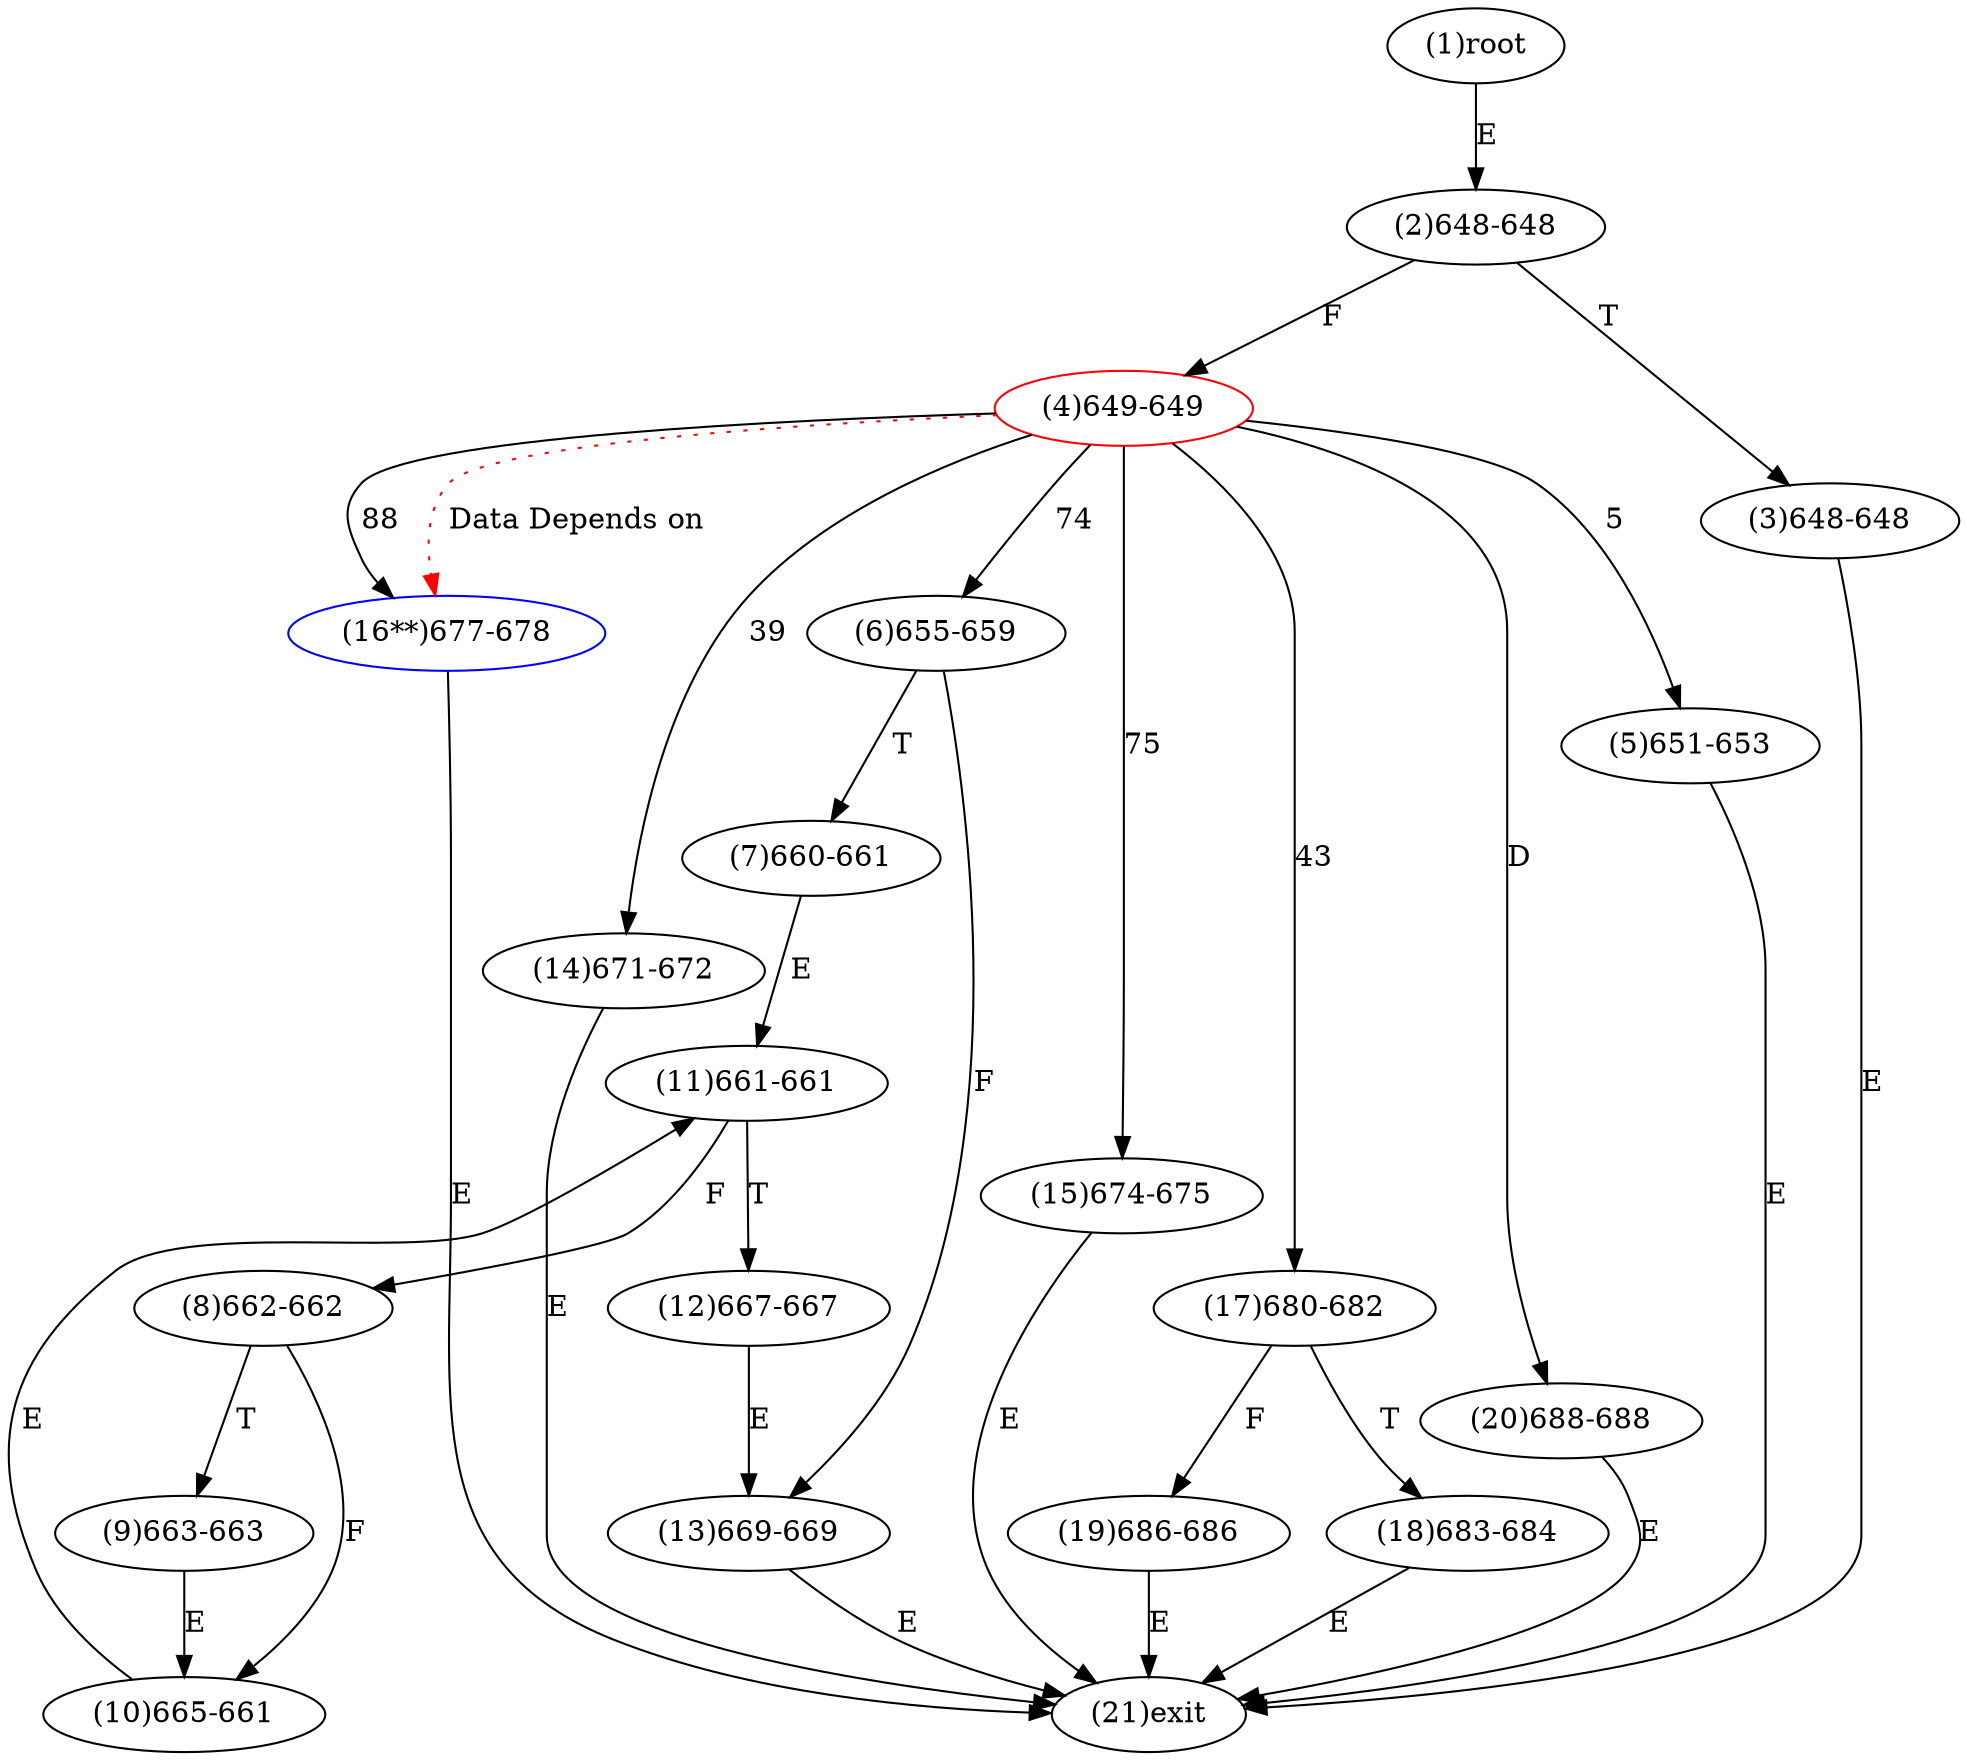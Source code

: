 digraph "" { 
1[ label="(1)root"];
2[ label="(2)648-648"];
3[ label="(3)648-648"];
4[ label="(4)649-649",color=red];
5[ label="(5)651-653"];
6[ label="(6)655-659"];
7[ label="(7)660-661"];
8[ label="(8)662-662"];
9[ label="(9)663-663"];
10[ label="(10)665-661"];
11[ label="(11)661-661"];
12[ label="(12)667-667"];
13[ label="(13)669-669"];
14[ label="(14)671-672"];
15[ label="(15)674-675"];
17[ label="(17)680-682"];
16[ label="(16**)677-678",color=blue];
19[ label="(19)686-686"];
18[ label="(18)683-684"];
21[ label="(21)exit"];
20[ label="(20)688-688"];
1->2[ label="E"];
2->4[ label="F"];
2->3[ label="T"];
3->21[ label="E"];
4->5[ label="5"];
4->14[ label="39"];
4->17[ label="43"];
4->6[ label="74"];
4->15[ label="75"];
4->16[ label="88"];
4->20[ label="D"];
5->21[ label="E"];
6->13[ label="F"];
6->7[ label="T"];
7->11[ label="E"];
8->10[ label="F"];
8->9[ label="T"];
9->10[ label="E"];
10->11[ label="E"];
11->8[ label="F"];
11->12[ label="T"];
12->13[ label="E"];
13->21[ label="E"];
14->21[ label="E"];
15->21[ label="E"];
16->21[ label="E"];
17->19[ label="F"];
17->18[ label="T"];
18->21[ label="E"];
19->21[ label="E"];
20->21[ label="E"];
4->16[ color="red" label="Data Depends on" style = dotted ];
}